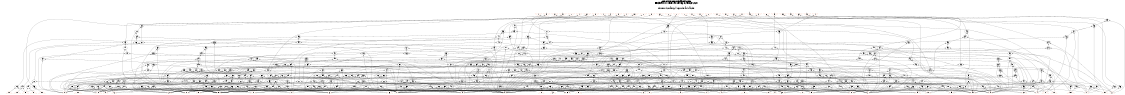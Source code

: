 # Network structure generated by ABC

digraph network {
size = "7.5,10";
center = true;
edge [dir = back];

{
  node [shape = plaintext];
  edge [style = invis];
  LevelTitle1 [label=""];
  LevelTitle2 [label=""];
  Level14 [label = ""];
  Level13 [label = ""];
  Level12 [label = ""];
  Level11 [label = ""];
  Level10 [label = ""];
  Level9 [label = ""];
  Level8 [label = ""];
  Level7 [label = ""];
  Level6 [label = ""];
  Level5 [label = ""];
  Level4 [label = ""];
  Level3 [label = ""];
  Level2 [label = ""];
  Level1 [label = ""];
  Level0 [label = ""];
  LevelTitle1 ->  LevelTitle2 ->  Level14 ->  Level13 ->  Level12 ->  Level11 ->  Level10 ->  Level9 ->  Level8 ->  Level7 ->  Level6 ->  Level5 ->  Level4 ->  Level3 ->  Level2 ->  Level1 ->  Level0;
}

{
  rank = same;
  LevelTitle1;
  title1 [shape=plaintext,
          fontsize=20,
          fontname = "Times-Roman",
          label="Network structure visualized by ABC\nBenchmark \"x1\". Time was Wed Sep 16 15:06:37 2020. "
         ];
}

{
  rank = same;
  LevelTitle2;
  title2 [shape=plaintext,
          fontsize=18,
          fontname = "Times-Roman",
          label="The network contains 384 logic nodes and 0 latches.\n"
         ];
}

{
  rank = same;
  Level14;
  Node52 [label = "a1", shape = invtriangle, color = coral, fillcolor = coral];
  Node53 [label = "b1", shape = invtriangle, color = coral, fillcolor = coral];
  Node54 [label = "c1", shape = invtriangle, color = coral, fillcolor = coral];
  Node55 [label = "d1", shape = invtriangle, color = coral, fillcolor = coral];
  Node56 [label = "e1", shape = invtriangle, color = coral, fillcolor = coral];
  Node57 [label = "f1", shape = invtriangle, color = coral, fillcolor = coral];
  Node58 [label = "g1", shape = invtriangle, color = coral, fillcolor = coral];
  Node59 [label = "h1", shape = invtriangle, color = coral, fillcolor = coral];
  Node60 [label = "i1", shape = invtriangle, color = coral, fillcolor = coral];
  Node61 [label = "j1", shape = invtriangle, color = coral, fillcolor = coral];
  Node62 [label = "k1", shape = invtriangle, color = coral, fillcolor = coral];
  Node63 [label = "l1", shape = invtriangle, color = coral, fillcolor = coral];
  Node64 [label = "m1", shape = invtriangle, color = coral, fillcolor = coral];
  Node65 [label = "n1", shape = invtriangle, color = coral, fillcolor = coral];
  Node66 [label = "o1", shape = invtriangle, color = coral, fillcolor = coral];
  Node67 [label = "p1", shape = invtriangle, color = coral, fillcolor = coral];
  Node68 [label = "q1", shape = invtriangle, color = coral, fillcolor = coral];
  Node69 [label = "r1", shape = invtriangle, color = coral, fillcolor = coral];
  Node70 [label = "s1", shape = invtriangle, color = coral, fillcolor = coral];
  Node71 [label = "t1", shape = invtriangle, color = coral, fillcolor = coral];
  Node72 [label = "u1", shape = invtriangle, color = coral, fillcolor = coral];
  Node73 [label = "v1", shape = invtriangle, color = coral, fillcolor = coral];
  Node74 [label = "w1", shape = invtriangle, color = coral, fillcolor = coral];
  Node75 [label = "x1", shape = invtriangle, color = coral, fillcolor = coral];
  Node76 [label = "y1", shape = invtriangle, color = coral, fillcolor = coral];
  Node77 [label = "z1", shape = invtriangle, color = coral, fillcolor = coral];
  Node78 [label = "a2", shape = invtriangle, color = coral, fillcolor = coral];
  Node79 [label = "b2", shape = invtriangle, color = coral, fillcolor = coral];
  Node80 [label = "c2", shape = invtriangle, color = coral, fillcolor = coral];
  Node81 [label = "d2", shape = invtriangle, color = coral, fillcolor = coral];
  Node82 [label = "e2", shape = invtriangle, color = coral, fillcolor = coral];
  Node83 [label = "f2", shape = invtriangle, color = coral, fillcolor = coral];
  Node84 [label = "g2", shape = invtriangle, color = coral, fillcolor = coral];
  Node85 [label = "h2", shape = invtriangle, color = coral, fillcolor = coral];
  Node86 [label = "i2", shape = invtriangle, color = coral, fillcolor = coral];
}

{
  rank = same;
  Level13;
  Node439 [label = "439\n", shape = ellipse];
}

{
  rank = same;
  Level12;
  Node182 [label = "182\n", shape = ellipse];
  Node297 [label = "297\n", shape = ellipse];
  Node323 [label = "323\n", shape = ellipse];
  Node438 [label = "438\n", shape = ellipse];
}

{
  rank = same;
  Level11;
  Node117 [label = "117\n", shape = ellipse];
  Node170 [label = "170\n", shape = ellipse];
  Node252 [label = "252\n", shape = ellipse];
  Node296 [label = "296\n", shape = ellipse];
  Node318 [label = "318\n", shape = ellipse];
  Node395 [label = "395\n", shape = ellipse];
  Node437 [label = "437\n", shape = ellipse];
  Node463 [label = "463\n", shape = ellipse];
}

{
  rank = same;
  Level10;
  Node116 [label = "116\n", shape = ellipse];
  Node169 [label = "169\n", shape = ellipse];
  Node225 [label = "225\n", shape = ellipse];
  Node241 [label = "241\n", shape = ellipse];
  Node295 [label = "295\n", shape = ellipse];
  Node317 [label = "317\n", shape = ellipse];
  Node359 [label = "359\n", shape = ellipse];
  Node394 [label = "394\n", shape = ellipse];
  Node436 [label = "436\n", shape = ellipse];
  Node462 [label = "462\n", shape = ellipse];
}

{
  rank = same;
  Level9;
  Node114 [label = "114\n", shape = ellipse];
  Node143 [label = "143\n", shape = ellipse];
  Node168 [label = "168\n", shape = ellipse];
  Node181 [label = "181\n", shape = ellipse];
  Node224 [label = "224\n", shape = ellipse];
  Node240 [label = "240\n", shape = ellipse];
  Node294 [label = "294\n", shape = ellipse];
  Node313 [label = "313\n", shape = ellipse];
  Node358 [label = "358\n", shape = ellipse];
  Node379 [label = "379\n", shape = ellipse];
  Node393 [label = "393\n", shape = ellipse];
  Node435 [label = "435\n", shape = ellipse];
  Node455 [label = "455\n", shape = ellipse];
}

{
  rank = same;
  Level8;
  Node113 [label = "113\n", shape = ellipse];
  Node129 [label = "129\n", shape = ellipse];
  Node141 [label = "141\n", shape = ellipse];
  Node167 [label = "167\n", shape = ellipse];
  Node177 [label = "177\n", shape = ellipse];
  Node192 [label = "192\n", shape = ellipse];
  Node223 [label = "223\n", shape = ellipse];
  Node239 [label = "239\n", shape = ellipse];
  Node293 [label = "293\n", shape = ellipse];
  Node307 [label = "307\n", shape = ellipse];
  Node312 [label = "312\n", shape = ellipse];
  Node357 [label = "357\n", shape = ellipse];
  Node370 [label = "370\n", shape = ellipse];
  Node378 [label = "378\n", shape = ellipse];
  Node392 [label = "392\n", shape = ellipse];
  Node410 [label = "410\n", shape = ellipse];
  Node434 [label = "434\n", shape = ellipse];
  Node454 [label = "454\n", shape = ellipse];
}

{
  rank = same;
  Level7;
  Node112 [label = "112\n", shape = ellipse];
  Node128 [label = "128\n", shape = ellipse];
  Node140 [label = "140\n", shape = ellipse];
  Node166 [label = "166\n", shape = ellipse];
  Node176 [label = "176\n", shape = ellipse];
  Node191 [label = "191\n", shape = ellipse];
  Node222 [label = "222\n", shape = ellipse];
  Node238 [label = "238\n", shape = ellipse];
  Node292 [label = "292\n", shape = ellipse];
  Node306 [label = "306\n", shape = ellipse];
  Node311 [label = "311\n", shape = ellipse];
  Node336 [label = "336\n", shape = ellipse];
  Node356 [label = "356\n", shape = ellipse];
  Node366 [label = "366\n", shape = ellipse];
  Node377 [label = "377\n", shape = ellipse];
  Node391 [label = "391\n", shape = ellipse];
  Node402 [label = "402\n", shape = ellipse];
  Node425 [label = "425\n", shape = ellipse];
  Node433 [label = "433\n", shape = ellipse];
  Node453 [label = "453\n", shape = ellipse];
}

{
  rank = same;
  Level6;
  Node96 [label = "96\n", shape = ellipse];
  Node111 [label = "111\n", shape = ellipse];
  Node127 [label = "127\n", shape = ellipse];
  Node139 [label = "139\n", shape = ellipse];
  Node157 [label = "157\n", shape = ellipse];
  Node165 [label = "165\n", shape = ellipse];
  Node175 [label = "175\n", shape = ellipse];
  Node190 [label = "190\n", shape = ellipse];
  Node221 [label = "221\n", shape = ellipse];
  Node237 [label = "237\n", shape = ellipse];
  Node291 [label = "291\n", shape = ellipse];
  Node305 [label = "305\n", shape = ellipse];
  Node310 [label = "310\n", shape = ellipse];
  Node335 [label = "335\n", shape = ellipse];
  Node355 [label = "355\n", shape = ellipse];
  Node365 [label = "365\n", shape = ellipse];
  Node376 [label = "376\n", shape = ellipse];
  Node385 [label = "385\n", shape = ellipse];
  Node390 [label = "390\n", shape = ellipse];
  Node401 [label = "401\n", shape = ellipse];
  Node409 [label = "409\n", shape = ellipse];
  Node424 [label = "424\n", shape = ellipse];
  Node432 [label = "432\n", shape = ellipse];
  Node445 [label = "445\n", shape = ellipse];
  Node452 [label = "452\n", shape = ellipse];
}

{
  rank = same;
  Level5;
  Node95 [label = "95\n", shape = ellipse];
  Node106 [label = "106\n", shape = ellipse];
  Node110 [label = "110\n", shape = ellipse];
  Node126 [label = "126\n", shape = ellipse];
  Node136 [label = "136\n", shape = ellipse];
  Node156 [label = "156\n", shape = ellipse];
  Node164 [label = "164\n", shape = ellipse];
  Node174 [label = "174\n", shape = ellipse];
  Node189 [label = "189\n", shape = ellipse];
  Node220 [label = "220\n", shape = ellipse];
  Node236 [label = "236\n", shape = ellipse];
  Node251 [label = "251\n", shape = ellipse];
  Node263 [label = "263\n", shape = ellipse];
  Node271 [label = "271\n", shape = ellipse];
  Node290 [label = "290\n", shape = ellipse];
  Node301 [label = "301\n", shape = ellipse];
  Node309 [label = "309\n", shape = ellipse];
  Node334 [label = "334\n", shape = ellipse];
  Node348 [label = "348\n", shape = ellipse];
  Node354 [label = "354\n", shape = ellipse];
  Node364 [label = "364\n", shape = ellipse];
  Node375 [label = "375\n", shape = ellipse];
  Node384 [label = "384\n", shape = ellipse];
  Node389 [label = "389\n", shape = ellipse];
  Node400 [label = "400\n", shape = ellipse];
  Node408 [label = "408\n", shape = ellipse];
  Node423 [label = "423\n", shape = ellipse];
  Node431 [label = "431\n", shape = ellipse];
  Node444 [label = "444\n", shape = ellipse];
  Node451 [label = "451\n", shape = ellipse];
  Node461 [label = "461\n", shape = ellipse];
}

{
  rank = same;
  Level4;
  Node94 [label = "94\n", shape = ellipse];
  Node105 [label = "105\n", shape = ellipse];
  Node109 [label = "109\n", shape = ellipse];
  Node125 [label = "125\n", shape = ellipse];
  Node135 [label = "135\n", shape = ellipse];
  Node153 [label = "153\n", shape = ellipse];
  Node155 [label = "155\n", shape = ellipse];
  Node163 [label = "163\n", shape = ellipse];
  Node173 [label = "173\n", shape = ellipse];
  Node188 [label = "188\n", shape = ellipse];
  Node198 [label = "198\n", shape = ellipse];
  Node214 [label = "214\n", shape = ellipse];
  Node219 [label = "219\n", shape = ellipse];
  Node235 [label = "235\n", shape = ellipse];
  Node245 [label = "245\n", shape = ellipse];
  Node250 [label = "250\n", shape = ellipse];
  Node262 [label = "262\n", shape = ellipse];
  Node270 [label = "270\n", shape = ellipse];
  Node277 [label = "277\n", shape = ellipse];
  Node283 [label = "283\n", shape = ellipse];
  Node289 [label = "289\n", shape = ellipse];
  Node300 [label = "300\n", shape = ellipse];
  Node308 [label = "308\n", shape = ellipse];
  Node333 [label = "333\n", shape = ellipse];
  Node343 [label = "343\n", shape = ellipse];
  Node347 [label = "347\n", shape = ellipse];
  Node353 [label = "353\n", shape = ellipse];
  Node363 [label = "363\n", shape = ellipse];
  Node372 [label = "372\n", shape = ellipse];
  Node383 [label = "383\n", shape = ellipse];
  Node388 [label = "388\n", shape = ellipse];
  Node399 [label = "399\n", shape = ellipse];
  Node407 [label = "407\n", shape = ellipse];
  Node422 [label = "422\n", shape = ellipse];
  Node430 [label = "430\n", shape = ellipse];
  Node443 [label = "443\n", shape = ellipse];
  Node450 [label = "450\n", shape = ellipse];
  Node460 [label = "460\n", shape = ellipse];
}

{
  rank = same;
  Level3;
  Node89 [label = "89\n", shape = ellipse];
  Node92 [label = "92\n", shape = ellipse];
  Node102 [label = "102\n", shape = ellipse];
  Node108 [label = "108\n", shape = ellipse];
  Node120 [label = "120\n", shape = ellipse];
  Node121 [label = "121\n", shape = ellipse];
  Node124 [label = "124\n", shape = ellipse];
  Node134 [label = "134\n", shape = ellipse];
  Node147 [label = "147\n", shape = ellipse];
  Node152 [label = "152\n", shape = ellipse];
  Node154 [label = "154\n", shape = ellipse];
  Node162 [label = "162\n", shape = ellipse];
  Node172 [label = "172\n", shape = ellipse];
  Node187 [label = "187\n", shape = ellipse];
  Node197 [label = "197\n", shape = ellipse];
  Node201 [label = "201\n", shape = ellipse];
  Node204 [label = "204\n", shape = ellipse];
  Node208 [label = "208\n", shape = ellipse];
  Node213 [label = "213\n", shape = ellipse];
  Node218 [label = "218\n", shape = ellipse];
  Node232 [label = "232\n", shape = ellipse];
  Node234 [label = "234\n", shape = ellipse];
  Node244 [label = "244\n", shape = ellipse];
  Node248 [label = "248\n", shape = ellipse];
  Node257 [label = "257\n", shape = ellipse];
  Node261 [label = "261\n", shape = ellipse];
  Node269 [label = "269\n", shape = ellipse];
  Node276 [label = "276\n", shape = ellipse];
  Node282 [label = "282\n", shape = ellipse];
  Node288 [label = "288\n", shape = ellipse];
  Node299 [label = "299\n", shape = ellipse];
  Node316 [label = "316\n", shape = ellipse];
  Node322 [label = "322\n", shape = ellipse];
  Node329 [label = "329\n", shape = ellipse];
  Node332 [label = "332\n", shape = ellipse];
  Node339 [label = "339\n", shape = ellipse];
  Node341 [label = "341\n", shape = ellipse];
  Node346 [label = "346\n", shape = ellipse];
  Node352 [label = "352\n", shape = ellipse];
  Node362 [label = "362\n", shape = ellipse];
  Node371 [label = "371\n", shape = ellipse];
  Node374 [label = "374\n", shape = ellipse];
  Node382 [label = "382\n", shape = ellipse];
  Node387 [label = "387\n", shape = ellipse];
  Node398 [label = "398\n", shape = ellipse];
  Node406 [label = "406\n", shape = ellipse];
  Node417 [label = "417\n", shape = ellipse];
  Node421 [label = "421\n", shape = ellipse];
  Node429 [label = "429\n", shape = ellipse];
  Node442 [label = "442\n", shape = ellipse];
  Node448 [label = "448\n", shape = ellipse];
  Node459 [label = "459\n", shape = ellipse];
}

{
  rank = same;
  Level2;
  Node88 [label = "88\n", shape = ellipse];
  Node91 [label = "91\n", shape = ellipse];
  Node98 [label = "98\n", shape = ellipse];
  Node101 [label = "101\n", shape = ellipse];
  Node104 [label = "104\n", shape = ellipse];
  Node107 [label = "107\n", shape = ellipse];
  Node119 [label = "119\n", shape = ellipse];
  Node123 [label = "123\n", shape = ellipse];
  Node131 [label = "131\n", shape = ellipse];
  Node133 [label = "133\n", shape = ellipse];
  Node138 [label = "138\n", shape = ellipse];
  Node146 [label = "146\n", shape = ellipse];
  Node149 [label = "149\n", shape = ellipse];
  Node151 [label = "151\n", shape = ellipse];
  Node161 [label = "161\n", shape = ellipse];
  Node180 [label = "180\n", shape = ellipse];
  Node184 [label = "184\n", shape = ellipse];
  Node186 [label = "186\n", shape = ellipse];
  Node196 [label = "196\n", shape = ellipse];
  Node200 [label = "200\n", shape = ellipse];
  Node203 [label = "203\n", shape = ellipse];
  Node206 [label = "206\n", shape = ellipse];
  Node210 [label = "210\n", shape = ellipse];
  Node212 [label = "212\n", shape = ellipse];
  Node217 [label = "217\n", shape = ellipse];
  Node227 [label = "227\n", shape = ellipse];
  Node229 [label = "229\n", shape = ellipse];
  Node231 [label = "231\n", shape = ellipse];
  Node233 [label = "233\n", shape = ellipse];
  Node243 [label = "243\n", shape = ellipse];
  Node247 [label = "247\n", shape = ellipse];
  Node256 [label = "256\n", shape = ellipse];
  Node260 [label = "260\n", shape = ellipse];
  Node265 [label = "265\n", shape = ellipse];
  Node268 [label = "268\n", shape = ellipse];
  Node273 [label = "273\n", shape = ellipse];
  Node275 [label = "275\n", shape = ellipse];
  Node281 [label = "281\n", shape = ellipse];
  Node287 [label = "287\n", shape = ellipse];
  Node298 [label = "298\n", shape = ellipse];
  Node304 [label = "304\n", shape = ellipse];
  Node315 [label = "315\n", shape = ellipse];
  Node321 [label = "321\n", shape = ellipse];
  Node325 [label = "325\n", shape = ellipse];
  Node328 [label = "328\n", shape = ellipse];
  Node331 [label = "331\n", shape = ellipse];
  Node338 [label = "338\n", shape = ellipse];
  Node340 [label = "340\n", shape = ellipse];
  Node345 [label = "345\n", shape = ellipse];
  Node351 [label = "351\n", shape = ellipse];
  Node361 [label = "361\n", shape = ellipse];
  Node369 [label = "369\n", shape = ellipse];
  Node381 [label = "381\n", shape = ellipse];
  Node386 [label = "386\n", shape = ellipse];
  Node397 [label = "397\n", shape = ellipse];
  Node404 [label = "404\n", shape = ellipse];
  Node405 [label = "405\n", shape = ellipse];
  Node414 [label = "414\n", shape = ellipse];
  Node416 [label = "416\n", shape = ellipse];
  Node420 [label = "420\n", shape = ellipse];
  Node427 [label = "427\n", shape = ellipse];
  Node428 [label = "428\n", shape = ellipse];
  Node440 [label = "440\n", shape = ellipse];
  Node441 [label = "441\n", shape = ellipse];
  Node447 [label = "447\n", shape = ellipse];
  Node457 [label = "457\n", shape = ellipse];
  Node458 [label = "458\n", shape = ellipse];
}

{
  rank = same;
  Level1;
  Node87 [label = "87\n", shape = ellipse];
  Node90 [label = "90\n", shape = ellipse];
  Node93 [label = "93\n", shape = ellipse];
  Node97 [label = "97\n", shape = ellipse];
  Node99 [label = "99\n", shape = ellipse];
  Node100 [label = "100\n", shape = ellipse];
  Node103 [label = "103\n", shape = ellipse];
  Node115 [label = "115\n", shape = ellipse];
  Node118 [label = "118\n", shape = ellipse];
  Node122 [label = "122\n", shape = ellipse];
  Node130 [label = "130\n", shape = ellipse];
  Node132 [label = "132\n", shape = ellipse];
  Node137 [label = "137\n", shape = ellipse];
  Node142 [label = "142\n", shape = ellipse];
  Node144 [label = "144\n", shape = ellipse];
  Node145 [label = "145\n", shape = ellipse];
  Node148 [label = "148\n", shape = ellipse];
  Node150 [label = "150\n", shape = ellipse];
  Node158 [label = "158\n", shape = ellipse];
  Node159 [label = "159\n", shape = ellipse];
  Node160 [label = "160\n", shape = ellipse];
  Node171 [label = "171\n", shape = ellipse];
  Node178 [label = "178\n", shape = ellipse];
  Node179 [label = "179\n", shape = ellipse];
  Node183 [label = "183\n", shape = ellipse];
  Node185 [label = "185\n", shape = ellipse];
  Node193 [label = "193\n", shape = ellipse];
  Node194 [label = "194\n", shape = ellipse];
  Node195 [label = "195\n", shape = ellipse];
  Node199 [label = "199\n", shape = ellipse];
  Node202 [label = "202\n", shape = ellipse];
  Node205 [label = "205\n", shape = ellipse];
  Node207 [label = "207\n", shape = ellipse];
  Node209 [label = "209\n", shape = ellipse];
  Node211 [label = "211\n", shape = ellipse];
  Node215 [label = "215\n", shape = ellipse];
  Node216 [label = "216\n", shape = ellipse];
  Node226 [label = "226\n", shape = ellipse];
  Node228 [label = "228\n", shape = ellipse];
  Node230 [label = "230\n", shape = ellipse];
  Node242 [label = "242\n", shape = ellipse];
  Node246 [label = "246\n", shape = ellipse];
  Node249 [label = "249\n", shape = ellipse];
  Node253 [label = "253\n", shape = ellipse];
  Node254 [label = "254\n", shape = ellipse];
  Node255 [label = "255\n", shape = ellipse];
  Node258 [label = "258\n", shape = ellipse];
  Node259 [label = "259\n", shape = ellipse];
  Node264 [label = "264\n", shape = ellipse];
  Node266 [label = "266\n", shape = ellipse];
  Node267 [label = "267\n", shape = ellipse];
  Node272 [label = "272\n", shape = ellipse];
  Node274 [label = "274\n", shape = ellipse];
  Node278 [label = "278\n", shape = ellipse];
  Node279 [label = "279\n", shape = ellipse];
  Node280 [label = "280\n", shape = ellipse];
  Node284 [label = "284\n", shape = ellipse];
  Node285 [label = "285\n", shape = ellipse];
  Node286 [label = "286\n", shape = ellipse];
  Node302 [label = "302\n", shape = ellipse];
  Node303 [label = "303\n", shape = ellipse];
  Node314 [label = "314\n", shape = ellipse];
  Node319 [label = "319\n", shape = ellipse];
  Node320 [label = "320\n", shape = ellipse];
  Node324 [label = "324\n", shape = ellipse];
  Node326 [label = "326\n", shape = ellipse];
  Node327 [label = "327\n", shape = ellipse];
  Node330 [label = "330\n", shape = ellipse];
  Node337 [label = "337\n", shape = ellipse];
  Node342 [label = "342\n", shape = ellipse];
  Node344 [label = "344\n", shape = ellipse];
  Node349 [label = "349\n", shape = ellipse];
  Node350 [label = "350\n", shape = ellipse];
  Node360 [label = "360\n", shape = ellipse];
  Node367 [label = "367\n", shape = ellipse];
  Node368 [label = "368\n", shape = ellipse];
  Node373 [label = "373\n", shape = ellipse];
  Node380 [label = "380\n", shape = ellipse];
  Node396 [label = "396\n", shape = ellipse];
  Node403 [label = "403\n", shape = ellipse];
  Node411 [label = "411\n", shape = ellipse];
  Node412 [label = "412\n", shape = ellipse];
  Node413 [label = "413\n", shape = ellipse];
  Node415 [label = "415\n", shape = ellipse];
  Node418 [label = "418\n", shape = ellipse];
  Node419 [label = "419\n", shape = ellipse];
  Node426 [label = "426\n", shape = ellipse];
  Node446 [label = "446\n", shape = ellipse];
  Node449 [label = "449\n", shape = ellipse];
  Node456 [label = "456\n", shape = ellipse];
  Node464 [label = "464\n", shape = ellipse];
  Node465 [label = "465\n", shape = ellipse];
  Node466 [label = "466\n", shape = ellipse];
  Node467 [label = "467\n", shape = ellipse];
  Node468 [label = "468\n", shape = ellipse];
  Node469 [label = "469\n", shape = ellipse];
  Node470 [label = "470\n", shape = ellipse];
}

{
  rank = same;
  Level0;
  Node1 [label = "a", shape = triangle, color = coral, fillcolor = coral];
  Node2 [label = "b", shape = triangle, color = coral, fillcolor = coral];
  Node3 [label = "c", shape = triangle, color = coral, fillcolor = coral];
  Node4 [label = "d", shape = triangle, color = coral, fillcolor = coral];
  Node5 [label = "e", shape = triangle, color = coral, fillcolor = coral];
  Node6 [label = "f", shape = triangle, color = coral, fillcolor = coral];
  Node7 [label = "g", shape = triangle, color = coral, fillcolor = coral];
  Node8 [label = "h", shape = triangle, color = coral, fillcolor = coral];
  Node9 [label = "i", shape = triangle, color = coral, fillcolor = coral];
  Node10 [label = "j", shape = triangle, color = coral, fillcolor = coral];
  Node11 [label = "k", shape = triangle, color = coral, fillcolor = coral];
  Node12 [label = "l", shape = triangle, color = coral, fillcolor = coral];
  Node13 [label = "m", shape = triangle, color = coral, fillcolor = coral];
  Node14 [label = "n", shape = triangle, color = coral, fillcolor = coral];
  Node15 [label = "o", shape = triangle, color = coral, fillcolor = coral];
  Node16 [label = "p", shape = triangle, color = coral, fillcolor = coral];
  Node17 [label = "q", shape = triangle, color = coral, fillcolor = coral];
  Node18 [label = "r", shape = triangle, color = coral, fillcolor = coral];
  Node19 [label = "s", shape = triangle, color = coral, fillcolor = coral];
  Node20 [label = "t", shape = triangle, color = coral, fillcolor = coral];
  Node21 [label = "u", shape = triangle, color = coral, fillcolor = coral];
  Node22 [label = "v", shape = triangle, color = coral, fillcolor = coral];
  Node23 [label = "w", shape = triangle, color = coral, fillcolor = coral];
  Node24 [label = "y", shape = triangle, color = coral, fillcolor = coral];
  Node25 [label = "z", shape = triangle, color = coral, fillcolor = coral];
  Node26 [label = "a0", shape = triangle, color = coral, fillcolor = coral];
  Node27 [label = "b0", shape = triangle, color = coral, fillcolor = coral];
  Node28 [label = "c0", shape = triangle, color = coral, fillcolor = coral];
  Node29 [label = "d0", shape = triangle, color = coral, fillcolor = coral];
  Node30 [label = "e0", shape = triangle, color = coral, fillcolor = coral];
  Node31 [label = "f0", shape = triangle, color = coral, fillcolor = coral];
  Node32 [label = "g0", shape = triangle, color = coral, fillcolor = coral];
  Node33 [label = "h0", shape = triangle, color = coral, fillcolor = coral];
  Node34 [label = "i0", shape = triangle, color = coral, fillcolor = coral];
  Node35 [label = "j0", shape = triangle, color = coral, fillcolor = coral];
  Node36 [label = "k0", shape = triangle, color = coral, fillcolor = coral];
  Node37 [label = "l0", shape = triangle, color = coral, fillcolor = coral];
  Node38 [label = "m0", shape = triangle, color = coral, fillcolor = coral];
  Node39 [label = "n0", shape = triangle, color = coral, fillcolor = coral];
  Node40 [label = "o0", shape = triangle, color = coral, fillcolor = coral];
  Node41 [label = "p0", shape = triangle, color = coral, fillcolor = coral];
  Node42 [label = "q0", shape = triangle, color = coral, fillcolor = coral];
  Node43 [label = "r0", shape = triangle, color = coral, fillcolor = coral];
  Node44 [label = "s0", shape = triangle, color = coral, fillcolor = coral];
  Node45 [label = "t0", shape = triangle, color = coral, fillcolor = coral];
  Node46 [label = "u0", shape = triangle, color = coral, fillcolor = coral];
  Node47 [label = "v0", shape = triangle, color = coral, fillcolor = coral];
  Node48 [label = "w0", shape = triangle, color = coral, fillcolor = coral];
  Node49 [label = "x0", shape = triangle, color = coral, fillcolor = coral];
  Node50 [label = "y0", shape = triangle, color = coral, fillcolor = coral];
  Node51 [label = "z0", shape = triangle, color = coral, fillcolor = coral];
}

title1 -> title2 [style = invis];
title2 -> Node52 [style = invis];
title2 -> Node53 [style = invis];
title2 -> Node54 [style = invis];
title2 -> Node55 [style = invis];
title2 -> Node56 [style = invis];
title2 -> Node57 [style = invis];
title2 -> Node58 [style = invis];
title2 -> Node59 [style = invis];
title2 -> Node60 [style = invis];
title2 -> Node61 [style = invis];
title2 -> Node62 [style = invis];
title2 -> Node63 [style = invis];
title2 -> Node64 [style = invis];
title2 -> Node65 [style = invis];
title2 -> Node66 [style = invis];
title2 -> Node67 [style = invis];
title2 -> Node68 [style = invis];
title2 -> Node69 [style = invis];
title2 -> Node70 [style = invis];
title2 -> Node71 [style = invis];
title2 -> Node72 [style = invis];
title2 -> Node73 [style = invis];
title2 -> Node74 [style = invis];
title2 -> Node75 [style = invis];
title2 -> Node76 [style = invis];
title2 -> Node77 [style = invis];
title2 -> Node78 [style = invis];
title2 -> Node79 [style = invis];
title2 -> Node80 [style = invis];
title2 -> Node81 [style = invis];
title2 -> Node82 [style = invis];
title2 -> Node83 [style = invis];
title2 -> Node84 [style = invis];
title2 -> Node85 [style = invis];
title2 -> Node86 [style = invis];
Node52 -> Node53 [style = invis];
Node53 -> Node54 [style = invis];
Node54 -> Node55 [style = invis];
Node55 -> Node56 [style = invis];
Node56 -> Node57 [style = invis];
Node57 -> Node58 [style = invis];
Node58 -> Node59 [style = invis];
Node59 -> Node60 [style = invis];
Node60 -> Node61 [style = invis];
Node61 -> Node62 [style = invis];
Node62 -> Node63 [style = invis];
Node63 -> Node64 [style = invis];
Node64 -> Node65 [style = invis];
Node65 -> Node66 [style = invis];
Node66 -> Node67 [style = invis];
Node67 -> Node68 [style = invis];
Node68 -> Node69 [style = invis];
Node69 -> Node70 [style = invis];
Node70 -> Node71 [style = invis];
Node71 -> Node72 [style = invis];
Node72 -> Node73 [style = invis];
Node73 -> Node74 [style = invis];
Node74 -> Node75 [style = invis];
Node75 -> Node76 [style = invis];
Node76 -> Node77 [style = invis];
Node77 -> Node78 [style = invis];
Node78 -> Node79 [style = invis];
Node79 -> Node80 [style = invis];
Node80 -> Node81 [style = invis];
Node81 -> Node82 [style = invis];
Node82 -> Node83 [style = invis];
Node83 -> Node84 [style = invis];
Node84 -> Node85 [style = invis];
Node85 -> Node86 [style = invis];
Node52 -> Node96 [style = solid];
Node53 -> Node117 [style = solid];
Node54 -> Node120 [style = solid];
Node55 -> Node129 [style = solid];
Node56 -> Node143 [style = solid];
Node57 -> Node153 [style = solid];
Node58 -> Node182 [style = solid];
Node59 -> Node192 [style = solid];
Node60 -> Node464 [style = solid];
Node61 -> Node465 [style = solid];
Node62 -> Node225 [style = solid];
Node63 -> Node252 [style = solid];
Node64 -> Node263 [style = solid];
Node65 -> Node297 [style = solid];
Node66 -> Node307 [style = solid];
Node67 -> Node466 [style = solid];
Node68 -> Node467 [style = solid];
Node69 -> Node323 [style = solid];
Node70 -> Node325 [style = solid];
Node71 -> Node468 [style = solid];
Node72 -> Node469 [style = solid];
Node73 -> Node336 [style = solid];
Node74 -> Node339 [style = solid];
Node75 -> Node343 [style = solid];
Node76 -> Node348 [style = solid];
Node77 -> Node349 [style = solid];
Node78 -> Node87 [style = solid];
Node79 -> Node359 [style = solid];
Node80 -> Node470 [style = solid];
Node81 -> Node370 [style = solid];
Node82 -> Node379 [style = solid];
Node83 -> Node395 [style = solid];
Node84 -> Node410 [style = solid];
Node85 -> Node439 [style = solid];
Node86 -> Node463 [style = solid];
Node87 -> Node31 [style = solid];
Node87 -> Node43 [style = solid];
Node88 -> Node26 [style = solid];
Node88 -> Node87 [style = solid];
Node89 -> Node2 [style = solid];
Node89 -> Node88 [style = solid];
Node90 -> Node18 [style = solid];
Node90 -> Node22 [style = solid];
Node91 -> Node10 [style = solid];
Node91 -> Node90 [style = solid];
Node92 -> Node14 [style = solid];
Node92 -> Node91 [style = solid];
Node93 -> Node12 [style = solid];
Node93 -> Node13 [style = solid];
Node94 -> Node92 [style = solid];
Node94 -> Node93 [style = solid];
Node95 -> Node26 [style = solid];
Node95 -> Node94 [style = solid];
Node96 -> Node89 [style = solid];
Node96 -> Node95 [style = solid];
Node97 -> Node2 [style = solid];
Node97 -> Node13 [style = solid];
Node98 -> Node1 [style = solid];
Node98 -> Node97 [style = solid];
Node99 -> Node11 [style = solid];
Node99 -> Node14 [style = solid];
Node100 -> Node12 [style = solid];
Node100 -> Node26 [style = solid];
Node101 -> Node99 [style = solid];
Node101 -> Node100 [style = solid];
Node102 -> Node98 [style = solid];
Node102 -> Node101 [style = solid];
Node103 -> Node23 [style = solid];
Node103 -> Node32 [style = solid];
Node104 -> Node3 [style = solid];
Node104 -> Node103 [style = solid];
Node105 -> Node102 [style = solid];
Node105 -> Node104 [style = solid];
Node106 -> Node10 [style = solid];
Node106 -> Node105 [style = solid];
Node107 -> Node11 [style = solid];
Node107 -> Node100 [style = solid];
Node108 -> Node36 [style = solid];
Node108 -> Node107 [style = solid];
Node109 -> Node22 [style = solid];
Node109 -> Node108 [style = solid];
Node110 -> Node14 [style = solid];
Node110 -> Node109 [style = solid];
Node111 -> Node13 [style = solid];
Node111 -> Node110 [style = solid];
Node112 -> Node10 [style = solid];
Node112 -> Node111 [style = solid];
Node113 -> Node2 [style = solid];
Node113 -> Node112 [style = solid];
Node114 -> Node1 [style = solid];
Node114 -> Node113 [style = solid];
Node115 -> Node40 [style = solid];
Node115 -> Node45 [style = solid];
Node116 -> Node114 [style = solid];
Node116 -> Node115 [style = solid];
Node117 -> Node106 [style = solid];
Node117 -> Node116 [style = solid];
Node118 -> Node13 [style = solid];
Node118 -> Node22 [style = solid];
Node119 -> Node22 [style = solid];
Node119 -> Node118 [style = solid];
Node120 -> Node27 [style = solid];
Node120 -> Node119 [style = solid];
Node121 -> Node28 [style = solid];
Node121 -> Node119 [style = solid];
Node122 -> Node15 [style = solid];
Node122 -> Node16 [style = solid];
Node123 -> Node29 [style = solid];
Node123 -> Node122 [style = solid];
Node124 -> Node8 [style = solid];
Node124 -> Node123 [style = solid];
Node125 -> Node4 [style = solid];
Node125 -> Node124 [style = solid];
Node126 -> Node1 [style = solid];
Node126 -> Node125 [style = solid];
Node127 -> Node13 [style = solid];
Node127 -> Node126 [style = solid];
Node128 -> Node22 [style = solid];
Node128 -> Node127 [style = solid];
Node129 -> Node121 [style = solid];
Node129 -> Node128 [style = solid];
Node130 -> Node5 [style = solid];
Node130 -> Node21 [style = solid];
Node131 -> Node7 [style = solid];
Node131 -> Node130 [style = solid];
Node132 -> Node5 [style = solid];
Node132 -> Node23 [style = solid];
Node133 -> Node21 [style = solid];
Node133 -> Node132 [style = solid];
Node134 -> Node131 [style = solid];
Node134 -> Node133 [style = solid];
Node135 -> Node29 [style = solid];
Node135 -> Node134 [style = solid];
Node136 -> Node4 [style = solid];
Node136 -> Node135 [style = solid];
Node137 -> Node8 [style = solid];
Node137 -> Node30 [style = solid];
Node138 -> Node1 [style = solid];
Node138 -> Node137 [style = solid];
Node139 -> Node136 [style = solid];
Node139 -> Node138 [style = solid];
Node140 -> Node15 [style = solid];
Node140 -> Node139 [style = solid];
Node141 -> Node13 [style = solid];
Node141 -> Node140 [style = solid];
Node142 -> Node40 [style = solid];
Node142 -> Node46 [style = solid];
Node143 -> Node141 [style = solid];
Node143 -> Node142 [style = solid];
Node144 -> Node15 [style = solid];
Node144 -> Node17 [style = solid];
Node145 -> Node7 [style = solid];
Node145 -> Node9 [style = solid];
Node146 -> Node144 [style = solid];
Node146 -> Node145 [style = solid];
Node147 -> Node42 [style = solid];
Node147 -> Node146 [style = solid];
Node148 -> Node1 [style = solid];
Node148 -> Node8 [style = solid];
Node149 -> Node15 [style = solid];
Node149 -> Node148 [style = solid];
Node150 -> Node16 [style = solid];
Node150 -> Node30 [style = solid];
Node151 -> Node13 [style = solid];
Node151 -> Node150 [style = solid];
Node152 -> Node149 [style = solid];
Node152 -> Node151 [style = solid];
Node153 -> Node147 [style = solid];
Node153 -> Node152 [style = solid];
Node154 -> Node130 [style = solid];
Node154 -> Node131 [style = solid];
Node155 -> Node29 [style = solid];
Node155 -> Node154 [style = solid];
Node156 -> Node16 [style = solid];
Node156 -> Node155 [style = solid];
Node157 -> Node15 [style = solid];
Node157 -> Node156 [style = solid];
Node158 -> Node18 [style = solid];
Node158 -> Node19 [style = solid];
Node159 -> Node3 [style = solid];
Node159 -> Node4 [style = solid];
Node160 -> Node16 [style = solid];
Node160 -> Node17 [style = solid];
Node161 -> Node15 [style = solid];
Node161 -> Node160 [style = solid];
Node162 -> Node159 [style = solid];
Node162 -> Node161 [style = solid];
Node163 -> Node158 [style = solid];
Node163 -> Node162 [style = solid];
Node164 -> Node41 [style = solid];
Node164 -> Node163 [style = solid];
Node165 -> Node8 [style = solid];
Node165 -> Node164 [style = solid];
Node166 -> Node7 [style = solid];
Node166 -> Node165 [style = solid];
Node167 -> Node1 [style = solid];
Node167 -> Node166 [style = solid];
Node168 -> Node157 [style = solid];
Node168 -> Node167 [style = solid];
Node169 -> Node22 [style = solid];
Node169 -> Node168 [style = solid];
Node170 -> Node13 [style = solid];
Node170 -> Node169 [style = solid];
Node171 -> Node7 [style = solid];
Node171 -> Node22 [style = solid];
Node172 -> Node161 [style = solid];
Node172 -> Node171 [style = solid];
Node173 -> Node158 [style = solid];
Node173 -> Node172 [style = solid];
Node174 -> Node9 [style = solid];
Node174 -> Node173 [style = solid];
Node175 -> Node41 [style = solid];
Node175 -> Node174 [style = solid];
Node176 -> Node8 [style = solid];
Node176 -> Node175 [style = solid];
Node177 -> Node1 [style = solid];
Node177 -> Node176 [style = solid];
Node178 -> Node22 [style = solid];
Node178 -> Node29 [style = solid];
Node179 -> Node40 [style = solid];
Node179 -> Node47 [style = solid];
Node180 -> Node178 [style = solid];
Node180 -> Node179 [style = solid];
Node181 -> Node177 [style = solid];
Node181 -> Node180 [style = solid];
Node182 -> Node170 [style = solid];
Node182 -> Node181 [style = solid];
Node183 -> Node4 [style = solid];
Node183 -> Node29 [style = solid];
Node184 -> Node44 [style = solid];
Node184 -> Node183 [style = solid];
Node185 -> Node15 [style = solid];
Node185 -> Node30 [style = solid];
Node186 -> Node41 [style = solid];
Node186 -> Node185 [style = solid];
Node187 -> Node184 [style = solid];
Node187 -> Node186 [style = solid];
Node188 -> Node23 [style = solid];
Node188 -> Node187 [style = solid];
Node189 -> Node21 [style = solid];
Node189 -> Node188 [style = solid];
Node190 -> Node8 [style = solid];
Node190 -> Node189 [style = solid];
Node191 -> Node5 [style = solid];
Node191 -> Node190 [style = solid];
Node192 -> Node1 [style = solid];
Node192 -> Node191 [style = solid];
Node193 -> Node1 [style = solid];
Node193 -> Node13 [style = solid];
Node194 -> Node30 [style = solid];
Node194 -> Node33 [style = solid];
Node195 -> Node42 [style = solid];
Node195 -> Node44 [style = solid];
Node196 -> Node36 [style = solid];
Node196 -> Node195 [style = solid];
Node197 -> Node194 [style = solid];
Node197 -> Node196 [style = solid];
Node198 -> Node193 [style = solid];
Node198 -> Node197 [style = solid];
Node199 -> Node1 [style = solid];
Node199 -> Node10 [style = solid];
Node200 -> Node13 [style = solid];
Node200 -> Node199 [style = solid];
Node201 -> Node32 [style = solid];
Node201 -> Node200 [style = solid];
Node202 -> Node37 [style = solid];
Node202 -> Node41 [style = solid];
Node203 -> Node19 [style = solid];
Node203 -> Node202 [style = solid];
Node204 -> Node18 [style = solid];
Node204 -> Node203 [style = solid];
Node205 -> Node13 [style = solid];
Node205 -> Node22 [style = solid];
Node206 -> Node1 [style = solid];
Node206 -> Node205 [style = solid];
Node207 -> Node29 [style = solid];
Node207 -> Node41 [style = solid];
Node208 -> Node206 [style = solid];
Node208 -> Node207 [style = solid];
Node209 -> Node27 [style = solid];
Node209 -> Node28 [style = solid];
Node210 -> Node13 [style = solid];
Node210 -> Node209 [style = solid];
Node211 -> Node23 [style = solid];
Node211 -> Node29 [style = solid];
Node212 -> Node4 [style = solid];
Node212 -> Node211 [style = solid];
Node213 -> Node210 [style = solid];
Node213 -> Node212 [style = solid];
Node214 -> Node22 [style = solid];
Node214 -> Node213 [style = solid];
Node215 -> Node2 [style = solid];
Node215 -> Node43 [style = solid];
Node216 -> Node20 [style = solid];
Node216 -> Node34 [style = solid];
Node217 -> Node35 [style = solid];
Node217 -> Node216 [style = solid];
Node218 -> Node26 [style = solid];
Node218 -> Node217 [style = solid];
Node219 -> Node1 [style = solid];
Node219 -> Node218 [style = solid];
Node220 -> Node215 [style = solid];
Node220 -> Node219 [style = solid];
Node221 -> Node214 [style = solid];
Node221 -> Node220 [style = solid];
Node222 -> Node208 [style = solid];
Node222 -> Node221 [style = solid];
Node223 -> Node204 [style = solid];
Node223 -> Node222 [style = solid];
Node224 -> Node201 [style = solid];
Node224 -> Node223 [style = solid];
Node225 -> Node198 [style = solid];
Node225 -> Node224 [style = solid];
Node226 -> Node29 [style = solid];
Node226 -> Node30 [style = solid];
Node227 -> Node8 [style = solid];
Node227 -> Node226 [style = solid];
Node228 -> Node15 [style = solid];
Node228 -> Node16 [style = solid];
Node229 -> Node7 [style = solid];
Node229 -> Node228 [style = solid];
Node230 -> Node4 [style = solid];
Node230 -> Node29 [style = solid];
Node231 -> Node30 [style = solid];
Node231 -> Node230 [style = solid];
Node232 -> Node229 [style = solid];
Node232 -> Node231 [style = solid];
Node233 -> Node7 [style = solid];
Node233 -> Node122 [style = solid];
Node234 -> Node183 [style = solid];
Node234 -> Node233 [style = solid];
Node235 -> Node232 [style = solid];
Node235 -> Node234 [style = solid];
Node236 -> Node22 [style = solid];
Node236 -> Node235 [style = solid];
Node237 -> Node1 [style = solid];
Node237 -> Node236 [style = solid];
Node238 -> Node8 [style = solid];
Node238 -> Node237 [style = solid];
Node239 -> Node33 [style = solid];
Node239 -> Node238 [style = solid];
Node240 -> Node227 [style = solid];
Node240 -> Node239 [style = solid];
Node241 -> Node130 [style = solid];
Node241 -> Node240 [style = solid];
Node242 -> Node41 [style = solid];
Node242 -> Node42 [style = solid];
Node243 -> Node17 [style = solid];
Node243 -> Node242 [style = solid];
Node244 -> Node16 [style = solid];
Node244 -> Node243 [style = solid];
Node245 -> Node15 [style = solid];
Node245 -> Node244 [style = solid];
Node246 -> Node11 [style = solid];
Node246 -> Node26 [style = solid];
Node247 -> Node31 [style = solid];
Node247 -> Node246 [style = solid];
Node248 -> Node2 [style = solid];
Node248 -> Node247 [style = solid];
Node249 -> Node23 [style = solid];
Node249 -> Node33 [style = solid];
Node250 -> Node248 [style = solid];
Node250 -> Node249 [style = solid];
Node251 -> Node245 [style = solid];
Node251 -> Node250 [style = solid];
Node252 -> Node241 [style = solid];
Node252 -> Node251 [style = solid];
Node253 -> Node10 [style = solid];
Node253 -> Node33 [style = solid];
Node254 -> Node1 [style = solid];
Node254 -> Node4 [style = solid];
Node255 -> Node13 [style = solid];
Node255 -> Node15 [style = solid];
Node256 -> Node5 [style = solid];
Node256 -> Node255 [style = solid];
Node257 -> Node254 [style = solid];
Node257 -> Node256 [style = solid];
Node258 -> Node16 [style = solid];
Node258 -> Node21 [style = solid];
Node259 -> Node23 [style = solid];
Node259 -> Node29 [style = solid];
Node260 -> Node22 [style = solid];
Node260 -> Node259 [style = solid];
Node261 -> Node258 [style = solid];
Node261 -> Node260 [style = solid];
Node262 -> Node257 [style = solid];
Node262 -> Node261 [style = solid];
Node263 -> Node253 [style = solid];
Node263 -> Node262 [style = solid];
Node264 -> Node22 [style = solid];
Node264 -> Node32 [style = solid];
Node265 -> Node6 [style = solid];
Node265 -> Node264 [style = solid];
Node266 -> Node5 [style = solid];
Node266 -> Node13 [style = solid];
Node267 -> Node23 [style = solid];
Node267 -> Node33 [style = solid];
Node268 -> Node21 [style = solid];
Node268 -> Node267 [style = solid];
Node269 -> Node266 [style = solid];
Node269 -> Node268 [style = solid];
Node270 -> Node265 [style = solid];
Node270 -> Node269 [style = solid];
Node271 -> Node10 [style = solid];
Node271 -> Node270 [style = solid];
Node272 -> Node3 [style = solid];
Node272 -> Node32 [style = solid];
Node273 -> Node10 [style = solid];
Node273 -> Node272 [style = solid];
Node274 -> Node23 [style = solid];
Node274 -> Node44 [style = solid];
Node275 -> Node130 [style = solid];
Node275 -> Node274 [style = solid];
Node276 -> Node273 [style = solid];
Node276 -> Node275 [style = solid];
Node277 -> Node8 [style = solid];
Node277 -> Node276 [style = solid];
Node278 -> Node16 [style = solid];
Node278 -> Node30 [style = solid];
Node279 -> Node7 [style = solid];
Node279 -> Node16 [style = solid];
Node280 -> Node17 [style = solid];
Node280 -> Node42 [style = solid];
Node281 -> Node279 [style = solid];
Node281 -> Node280 [style = solid];
Node282 -> Node278 [style = solid];
Node282 -> Node281 [style = solid];
Node283 -> Node15 [style = solid];
Node283 -> Node282 [style = solid];
Node284 -> Node40 [style = solid];
Node284 -> Node48 [style = solid];
Node285 -> Node3 [style = solid];
Node285 -> Node22 [style = solid];
Node286 -> Node4 [style = solid];
Node286 -> Node41 [style = solid];
Node287 -> Node7 [style = solid];
Node287 -> Node286 [style = solid];
Node288 -> Node285 [style = solid];
Node288 -> Node287 [style = solid];
Node289 -> Node284 [style = solid];
Node289 -> Node288 [style = solid];
Node290 -> Node283 [style = solid];
Node290 -> Node289 [style = solid];
Node291 -> Node23 [style = solid];
Node291 -> Node290 [style = solid];
Node292 -> Node21 [style = solid];
Node292 -> Node291 [style = solid];
Node293 -> Node5 [style = solid];
Node293 -> Node292 [style = solid];
Node294 -> Node277 [style = solid];
Node294 -> Node293 [style = solid];
Node295 -> Node13 [style = solid];
Node295 -> Node294 [style = solid];
Node296 -> Node271 [style = solid];
Node296 -> Node295 [style = solid];
Node297 -> Node1 [style = solid];
Node297 -> Node296 [style = solid];
Node298 -> Node17 [style = solid];
Node298 -> Node122 [style = solid];
Node299 -> Node242 [style = solid];
Node299 -> Node298 [style = solid];
Node300 -> Node7 [style = solid];
Node300 -> Node299 [style = solid];
Node301 -> Node22 [style = solid];
Node301 -> Node300 [style = solid];
Node302 -> Node8 [style = solid];
Node302 -> Node34 [style = solid];
Node303 -> Node22 [style = solid];
Node303 -> Node41 [style = solid];
Node304 -> Node302 [style = solid];
Node304 -> Node303 [style = solid];
Node305 -> Node301 [style = solid];
Node305 -> Node304 [style = solid];
Node306 -> Node9 [style = solid];
Node306 -> Node305 [style = solid];
Node307 -> Node1 [style = solid];
Node307 -> Node306 [style = solid];
Node308 -> Node22 [style = solid];
Node308 -> Node108 [style = solid];
Node309 -> Node19 [style = solid];
Node309 -> Node308 [style = solid];
Node310 -> Node18 [style = solid];
Node310 -> Node309 [style = solid];
Node311 -> Node13 [style = solid];
Node311 -> Node310 [style = solid];
Node312 -> Node10 [style = solid];
Node312 -> Node311 [style = solid];
Node313 -> Node2 [style = solid];
Node313 -> Node312 [style = solid];
Node314 -> Node9 [style = solid];
Node314 -> Node34 [style = solid];
Node315 -> Node8 [style = solid];
Node315 -> Node314 [style = solid];
Node316 -> Node35 [style = solid];
Node316 -> Node315 [style = solid];
Node317 -> Node313 [style = solid];
Node317 -> Node316 [style = solid];
Node318 -> Node1 [style = solid];
Node318 -> Node317 [style = solid];
Node319 -> Node1 [style = solid];
Node319 -> Node8 [style = solid];
Node320 -> Node20 [style = solid];
Node320 -> Node34 [style = solid];
Node321 -> Node9 [style = solid];
Node321 -> Node320 [style = solid];
Node322 -> Node319 [style = solid];
Node322 -> Node321 [style = solid];
Node323 -> Node318 [style = solid];
Node323 -> Node322 [style = solid];
Node324 -> Node8 [style = solid];
Node324 -> Node20 [style = solid];
Node325 -> Node34 [style = solid];
Node325 -> Node324 [style = solid];
Node326 -> Node6 [style = solid];
Node326 -> Node32 [style = solid];
Node327 -> Node14 [style = solid];
Node327 -> Node36 [style = solid];
Node328 -> Node326 [style = solid];
Node328 -> Node327 [style = solid];
Node329 -> Node22 [style = solid];
Node329 -> Node328 [style = solid];
Node330 -> Node18 [style = solid];
Node330 -> Node36 [style = solid];
Node331 -> Node32 [style = solid];
Node331 -> Node330 [style = solid];
Node332 -> Node22 [style = solid];
Node332 -> Node331 [style = solid];
Node333 -> Node329 [style = solid];
Node333 -> Node332 [style = solid];
Node334 -> Node13 [style = solid];
Node334 -> Node333 [style = solid];
Node335 -> Node10 [style = solid];
Node335 -> Node334 [style = solid];
Node336 -> Node1 [style = solid];
Node336 -> Node335 [style = solid];
Node337 -> Node26 [style = solid];
Node337 -> Node36 [style = solid];
Node338 -> Node19 [style = solid];
Node338 -> Node337 [style = solid];
Node339 -> Node18 [style = solid];
Node339 -> Node338 [style = solid];
Node340 -> Node32 [style = solid];
Node340 -> Node87 [style = solid];
Node341 -> Node10 [style = solid];
Node341 -> Node340 [style = solid];
Node342 -> Node25 [style = solid];
Node342 -> Node33 [style = solid];
Node343 -> Node341 [style = solid];
Node343 -> Node342 [style = solid];
Node344 -> Node32 [style = solid];
Node344 -> Node43 [style = solid];
Node345 -> Node31 [style = solid];
Node345 -> Node344 [style = solid];
Node346 -> Node10 [style = solid];
Node346 -> Node345 [style = solid];
Node347 -> Node33 [style = solid];
Node347 -> Node346 [style = solid];
Node348 -> Node25 [style = solid];
Node348 -> Node347 [style = solid];
Node349 -> Node28 [style = solid];
Node349 -> Node29 [style = solid];
Node350 -> Node30 [style = solid];
Node350 -> Node41 [style = solid];
Node351 -> Node16 [style = solid];
Node351 -> Node279 [style = solid];
Node352 -> Node350 [style = solid];
Node352 -> Node351 [style = solid];
Node353 -> Node23 [style = solid];
Node353 -> Node352 [style = solid];
Node354 -> Node22 [style = solid];
Node354 -> Node353 [style = solid];
Node355 -> Node21 [style = solid];
Node355 -> Node354 [style = solid];
Node356 -> Node15 [style = solid];
Node356 -> Node355 [style = solid];
Node357 -> Node13 [style = solid];
Node357 -> Node356 [style = solid];
Node358 -> Node5 [style = solid];
Node358 -> Node357 [style = solid];
Node359 -> Node1 [style = solid];
Node359 -> Node358 [style = solid];
Node360 -> Node22 [style = solid];
Node360 -> Node42 [style = solid];
Node361 -> Node41 [style = solid];
Node361 -> Node360 [style = solid];
Node362 -> Node298 [style = solid];
Node362 -> Node361 [style = solid];
Node363 -> Node7 [style = solid];
Node363 -> Node362 [style = solid];
Node364 -> Node303 [style = solid];
Node364 -> Node363 [style = solid];
Node365 -> Node9 [style = solid];
Node365 -> Node364 [style = solid];
Node366 -> Node1 [style = solid];
Node366 -> Node365 [style = solid];
Node367 -> Node24 [style = solid];
Node367 -> Node25 [style = solid];
Node368 -> Node33 [style = solid];
Node368 -> Node34 [style = solid];
Node369 -> Node367 [style = solid];
Node369 -> Node368 [style = solid];
Node370 -> Node366 [style = solid];
Node370 -> Node369 [style = solid];
Node371 -> Node7 [style = solid];
Node371 -> Node161 [style = solid];
Node372 -> Node303 [style = solid];
Node372 -> Node371 [style = solid];
Node373 -> Node1 [style = solid];
Node373 -> Node9 [style = solid];
Node374 -> Node361 [style = solid];
Node374 -> Node373 [style = solid];
Node375 -> Node372 [style = solid];
Node375 -> Node374 [style = solid];
Node376 -> Node34 [style = solid];
Node376 -> Node375 [style = solid];
Node377 -> Node33 [style = solid];
Node377 -> Node376 [style = solid];
Node378 -> Node25 [style = solid];
Node378 -> Node377 [style = solid];
Node379 -> Node24 [style = solid];
Node379 -> Node378 [style = solid];
Node380 -> Node13 [style = solid];
Node380 -> Node18 [style = solid];
Node381 -> Node10 [style = solid];
Node381 -> Node380 [style = solid];
Node382 -> Node51 [style = solid];
Node382 -> Node381 [style = solid];
Node383 -> Node12 [style = solid];
Node383 -> Node382 [style = solid];
Node384 -> Node2 [style = solid];
Node384 -> Node383 [style = solid];
Node385 -> Node26 [style = solid];
Node385 -> Node384 [style = solid];
Node386 -> Node183 [style = solid];
Node386 -> Node185 [style = solid];
Node387 -> Node216 [style = solid];
Node387 -> Node386 [style = solid];
Node388 -> Node44 [style = solid];
Node388 -> Node387 [style = solid];
Node389 -> Node41 [style = solid];
Node389 -> Node388 [style = solid];
Node390 -> Node8 [style = solid];
Node390 -> Node389 [style = solid];
Node391 -> Node385 [style = solid];
Node391 -> Node390 [style = solid];
Node392 -> Node49 [style = solid];
Node392 -> Node391 [style = solid];
Node393 -> Node43 [style = solid];
Node393 -> Node392 [style = solid];
Node394 -> Node38 [style = solid];
Node394 -> Node393 [style = solid];
Node395 -> Node31 [style = solid];
Node395 -> Node394 [style = solid];
Node396 -> Node10 [style = solid];
Node396 -> Node13 [style = solid];
Node397 -> Node18 [style = solid];
Node397 -> Node396 [style = solid];
Node398 -> Node51 [style = solid];
Node398 -> Node397 [style = solid];
Node399 -> Node12 [style = solid];
Node399 -> Node398 [style = solid];
Node400 -> Node2 [style = solid];
Node400 -> Node399 [style = solid];
Node401 -> Node2 [style = solid];
Node401 -> Node400 [style = solid];
Node402 -> Node26 [style = solid];
Node402 -> Node401 [style = solid];
Node403 -> Node38 [style = solid];
Node403 -> Node49 [style = solid];
Node404 -> Node87 [style = solid];
Node404 -> Node403 [style = solid];
Node405 -> Node185 [style = solid];
Node405 -> Node216 [style = solid];
Node406 -> Node41 [style = solid];
Node406 -> Node184 [style = solid];
Node407 -> Node405 [style = solid];
Node407 -> Node406 [style = solid];
Node408 -> Node8 [style = solid];
Node408 -> Node407 [style = solid];
Node409 -> Node404 [style = solid];
Node409 -> Node408 [style = solid];
Node410 -> Node402 [style = solid];
Node410 -> Node409 [style = solid];
Node411 -> Node3 [style = solid];
Node411 -> Node32 [style = solid];
Node412 -> Node9 [style = solid];
Node412 -> Node34 [style = solid];
Node413 -> Node4 [style = solid];
Node413 -> Node8 [style = solid];
Node414 -> Node29 [style = solid];
Node414 -> Node413 [style = solid];
Node415 -> Node22 [style = solid];
Node415 -> Node36 [style = solid];
Node416 -> Node10 [style = solid];
Node416 -> Node415 [style = solid];
Node417 -> Node26 [style = solid];
Node417 -> Node416 [style = solid];
Node418 -> Node2 [style = solid];
Node418 -> Node12 [style = solid];
Node419 -> Node13 [style = solid];
Node419 -> Node14 [style = solid];
Node420 -> Node1 [style = solid];
Node420 -> Node419 [style = solid];
Node421 -> Node418 [style = solid];
Node421 -> Node420 [style = solid];
Node422 -> Node417 [style = solid];
Node422 -> Node421 [style = solid];
Node423 -> Node414 [style = solid];
Node423 -> Node422 [style = solid];
Node424 -> Node412 [style = solid];
Node424 -> Node423 [style = solid];
Node425 -> Node411 [style = solid];
Node425 -> Node424 [style = solid];
Node426 -> Node2 [style = solid];
Node426 -> Node22 [style = solid];
Node427 -> Node12 [style = solid];
Node427 -> Node426 [style = solid];
Node428 -> Node14 [style = solid];
Node428 -> Node337 [style = solid];
Node429 -> Node193 [style = solid];
Node429 -> Node428 [style = solid];
Node430 -> Node427 [style = solid];
Node430 -> Node429 [style = solid];
Node431 -> Node414 [style = solid];
Node431 -> Node430 [style = solid];
Node432 -> Node412 [style = solid];
Node432 -> Node431 [style = solid];
Node433 -> Node10 [style = solid];
Node433 -> Node432 [style = solid];
Node434 -> Node425 [style = solid];
Node434 -> Node433 [style = solid];
Node435 -> Node33 [style = solid];
Node435 -> Node434 [style = solid];
Node436 -> Node28 [style = solid];
Node436 -> Node435 [style = solid];
Node437 -> Node27 [style = solid];
Node437 -> Node436 [style = solid];
Node438 -> Node25 [style = solid];
Node438 -> Node437 [style = solid];
Node439 -> Node24 [style = solid];
Node439 -> Node438 [style = solid];
Node440 -> Node1 [style = solid];
Node440 -> Node418 [style = solid];
Node441 -> Node415 [style = solid];
Node441 -> Node419 [style = solid];
Node442 -> Node440 [style = solid];
Node442 -> Node441 [style = solid];
Node443 -> Node10 [style = solid];
Node443 -> Node442 [style = solid];
Node444 -> Node32 [style = solid];
Node444 -> Node443 [style = solid];
Node445 -> Node3 [style = solid];
Node445 -> Node444 [style = solid];
Node446 -> Node10 [style = solid];
Node446 -> Node36 [style = solid];
Node447 -> Node26 [style = solid];
Node447 -> Node446 [style = solid];
Node448 -> Node22 [style = solid];
Node448 -> Node447 [style = solid];
Node449 -> Node10 [style = solid];
Node449 -> Node26 [style = solid];
Node450 -> Node448 [style = solid];
Node450 -> Node449 [style = solid];
Node451 -> Node14 [style = solid];
Node451 -> Node450 [style = solid];
Node452 -> Node13 [style = solid];
Node452 -> Node451 [style = solid];
Node453 -> Node12 [style = solid];
Node453 -> Node452 [style = solid];
Node454 -> Node2 [style = solid];
Node454 -> Node453 [style = solid];
Node455 -> Node1 [style = solid];
Node455 -> Node454 [style = solid];
Node456 -> Node28 [style = solid];
Node456 -> Node33 [style = solid];
Node457 -> Node25 [style = solid];
Node457 -> Node456 [style = solid];
Node458 -> Node24 [style = solid];
Node458 -> Node412 [style = solid];
Node459 -> Node27 [style = solid];
Node459 -> Node458 [style = solid];
Node460 -> Node457 [style = solid];
Node460 -> Node459 [style = solid];
Node461 -> Node414 [style = solid];
Node461 -> Node460 [style = solid];
Node462 -> Node455 [style = solid];
Node462 -> Node461 [style = solid];
Node463 -> Node445 [style = solid];
Node463 -> Node462 [style = solid];
Node464 -> Node38 [style = solid];
Node465 -> Node39 [style = solid];
Node466 -> Node24 [style = solid];
Node467 -> Node25 [style = solid];
Node468 -> Node49 [style = solid];
Node469 -> Node50 [style = solid];
Node470 -> Node33 [style = solid];
}

